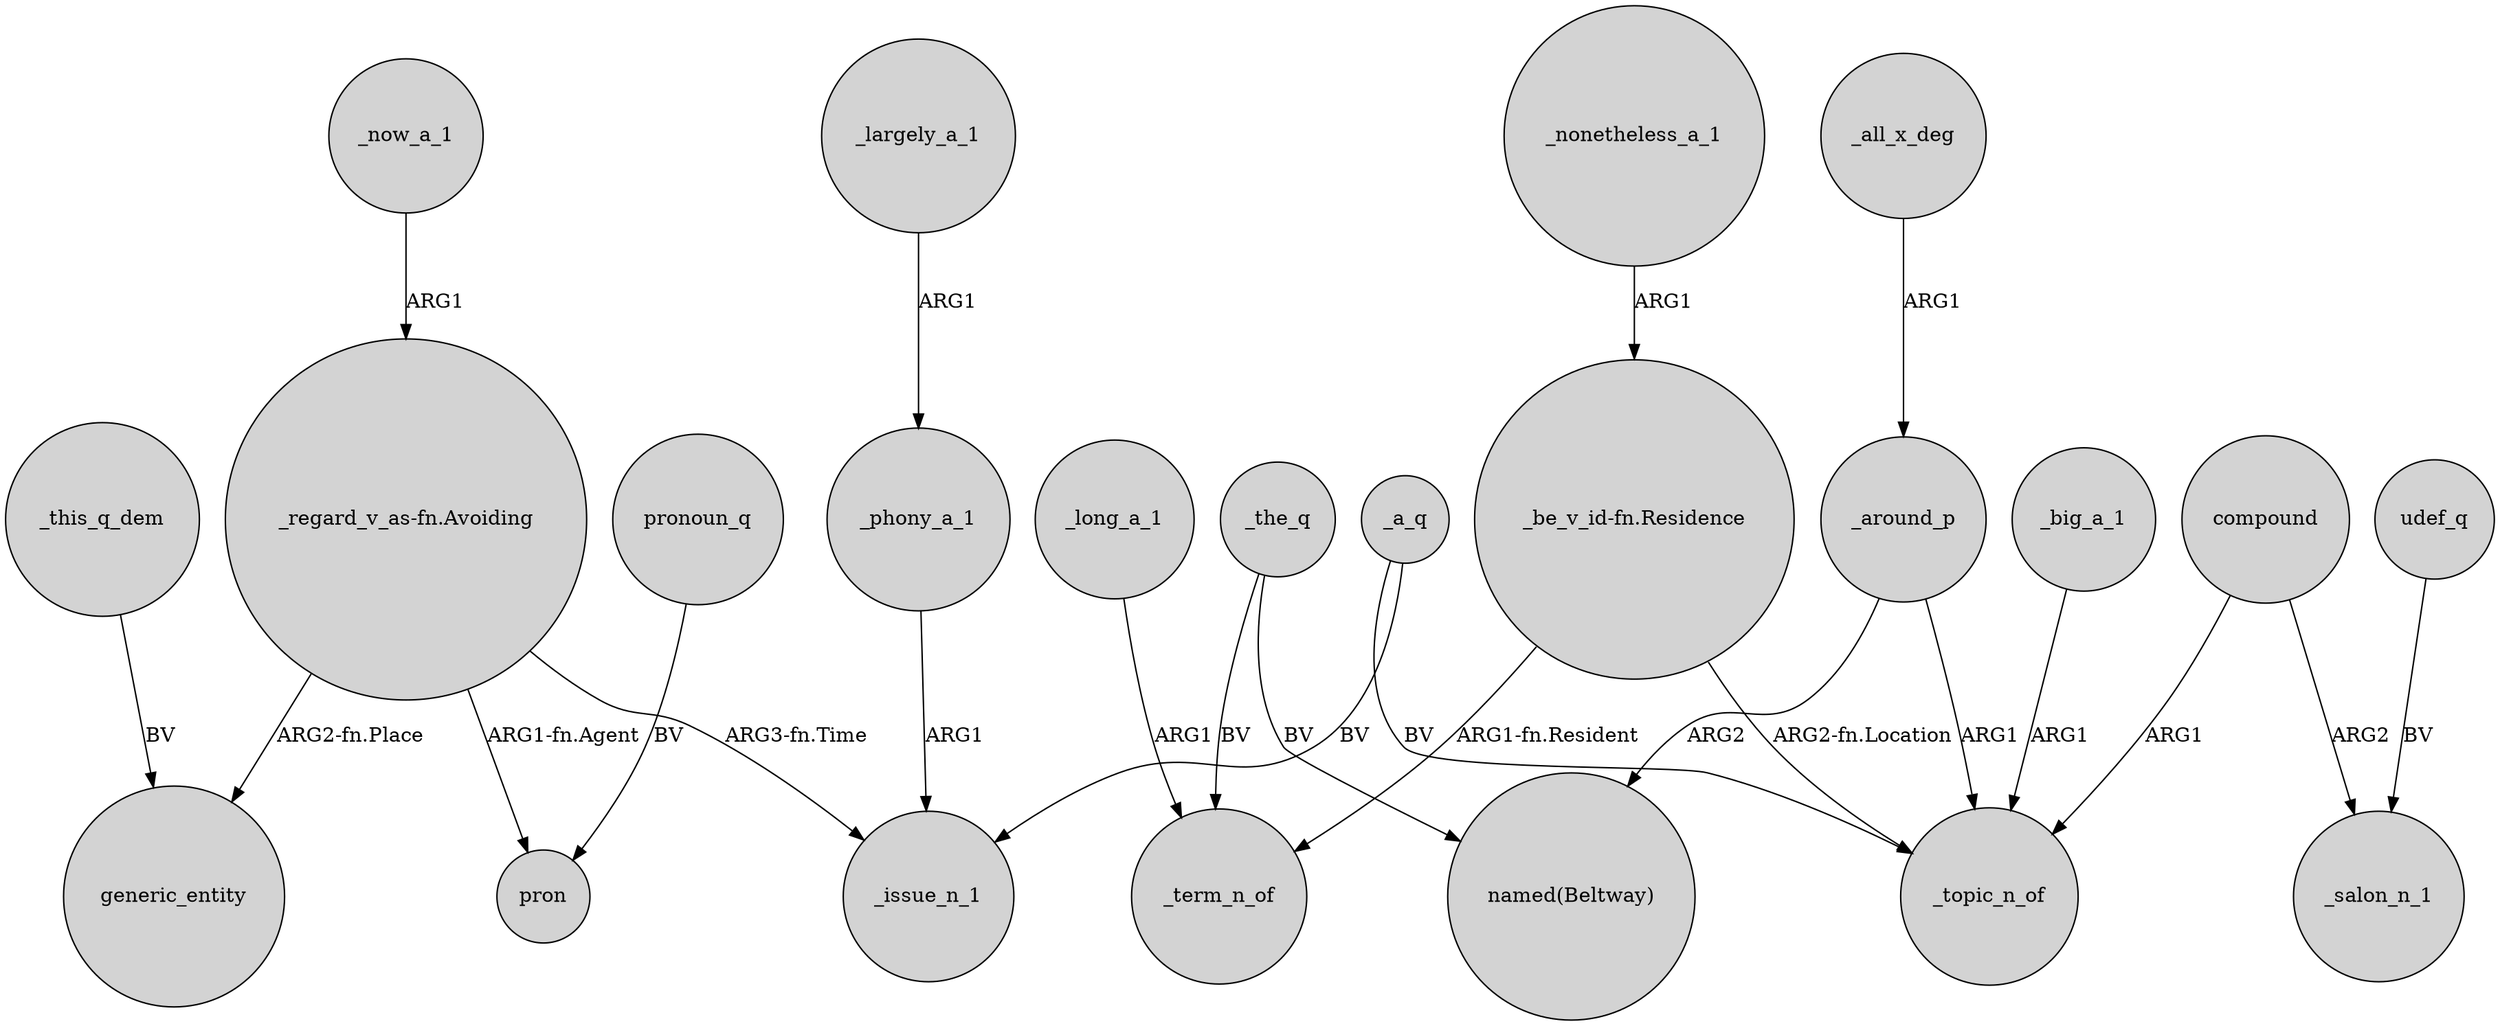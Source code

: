 digraph {
	node [shape=circle style=filled]
	_largely_a_1 -> _phony_a_1 [label=ARG1]
	"_regard_v_as-fn.Avoiding" -> _issue_n_1 [label="ARG3-fn.Time"]
	_a_q -> _topic_n_of [label=BV]
	"_be_v_id-fn.Residence" -> _term_n_of [label="ARG1-fn.Resident"]
	_long_a_1 -> _term_n_of [label=ARG1]
	_nonetheless_a_1 -> "_be_v_id-fn.Residence" [label=ARG1]
	udef_q -> _salon_n_1 [label=BV]
	_the_q -> _term_n_of [label=BV]
	pronoun_q -> pron [label=BV]
	compound -> _salon_n_1 [label=ARG2]
	_this_q_dem -> generic_entity [label=BV]
	_around_p -> _topic_n_of [label=ARG1]
	"_regard_v_as-fn.Avoiding" -> pron [label="ARG1-fn.Agent"]
	_around_p -> "named(Beltway)" [label=ARG2]
	_all_x_deg -> _around_p [label=ARG1]
	_phony_a_1 -> _issue_n_1 [label=ARG1]
	_now_a_1 -> "_regard_v_as-fn.Avoiding" [label=ARG1]
	_big_a_1 -> _topic_n_of [label=ARG1]
	"_be_v_id-fn.Residence" -> _topic_n_of [label="ARG2-fn.Location"]
	"_regard_v_as-fn.Avoiding" -> generic_entity [label="ARG2-fn.Place"]
	_the_q -> "named(Beltway)" [label=BV]
	compound -> _topic_n_of [label=ARG1]
	_a_q -> _issue_n_1 [label=BV]
}
